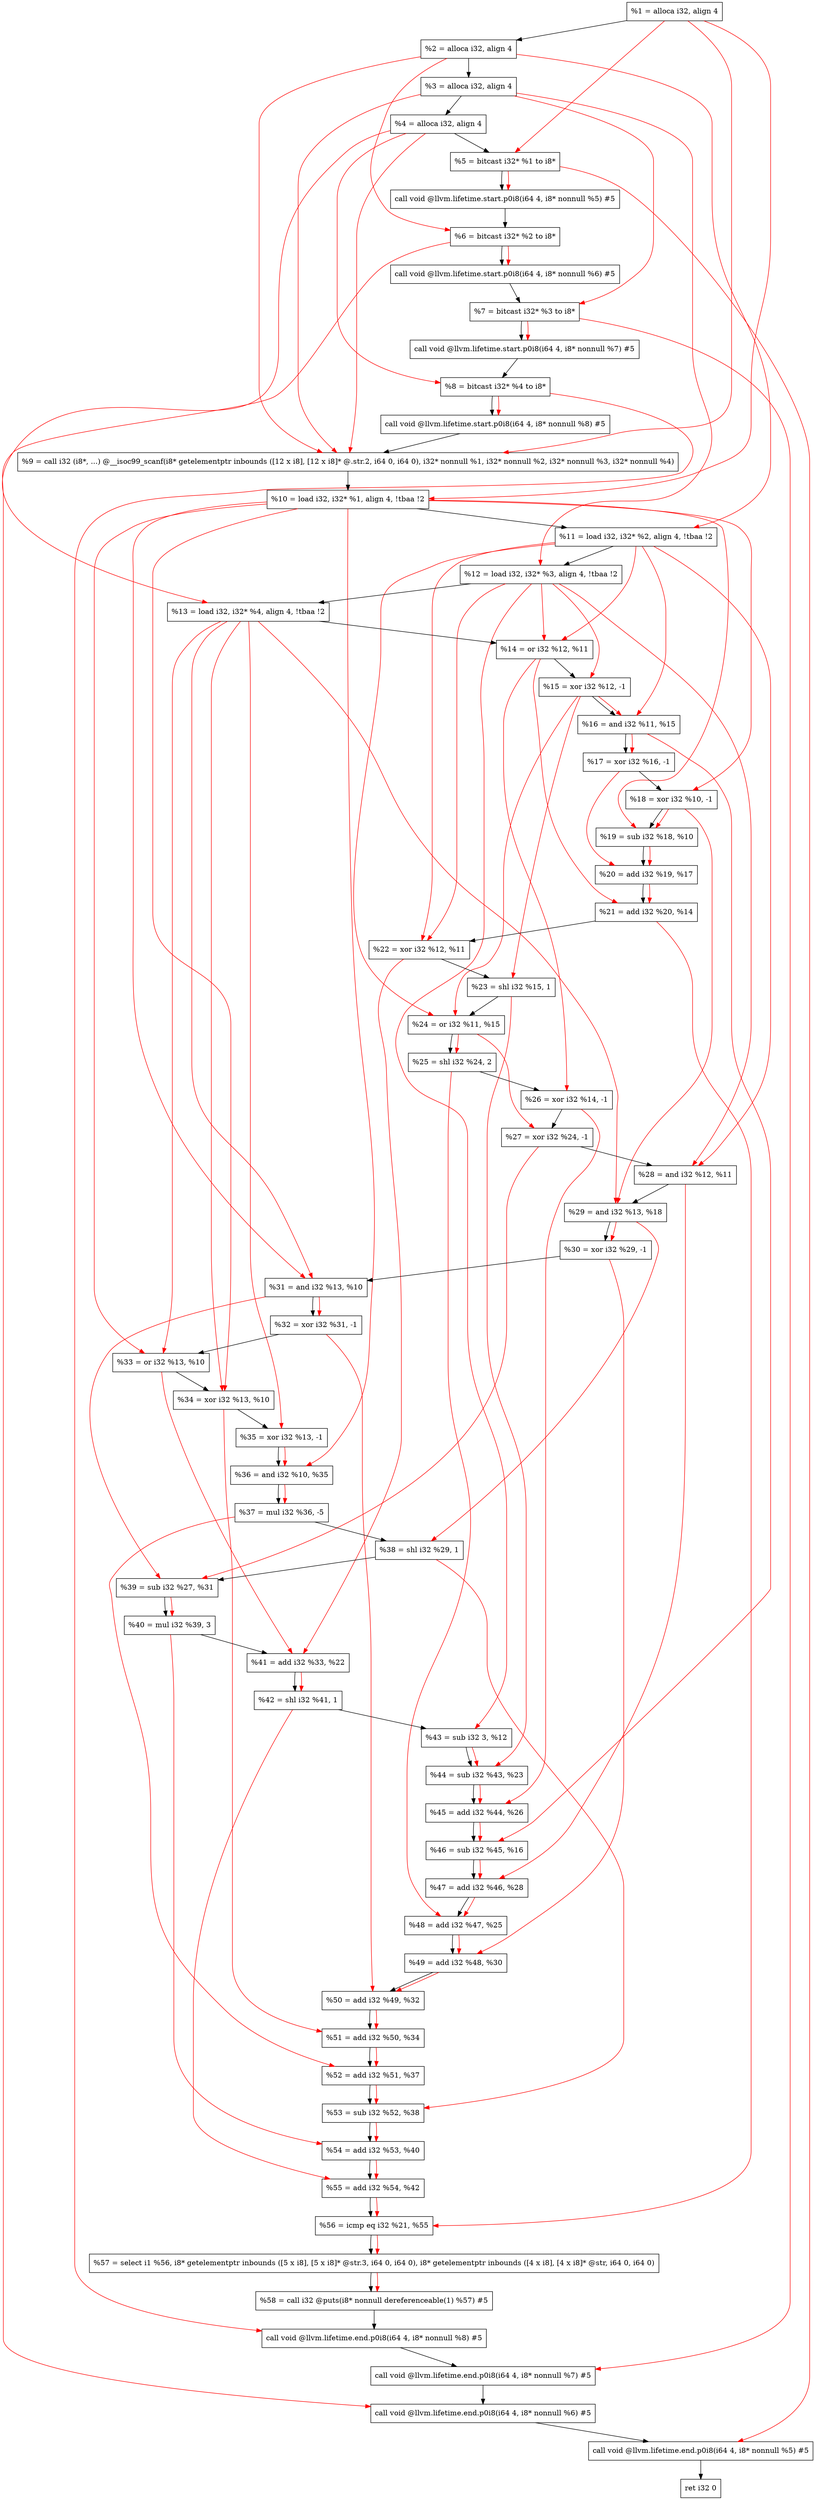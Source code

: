 digraph "DFG for'main' function" {
	Node0x22c7d98[shape=record, label="  %1 = alloca i32, align 4"];
	Node0x22c7e18[shape=record, label="  %2 = alloca i32, align 4"];
	Node0x22c7ea8[shape=record, label="  %3 = alloca i32, align 4"];
	Node0x22c7f08[shape=record, label="  %4 = alloca i32, align 4"];
	Node0x22c7fb8[shape=record, label="  %5 = bitcast i32* %1 to i8*"];
	Node0x22c83e8[shape=record, label="  call void @llvm.lifetime.start.p0i8(i64 4, i8* nonnull %5) #5"];
	Node0x22c84c8[shape=record, label="  %6 = bitcast i32* %2 to i8*"];
	Node0x22c85c8[shape=record, label="  call void @llvm.lifetime.start.p0i8(i64 4, i8* nonnull %6) #5"];
	Node0x22c8688[shape=record, label="  %7 = bitcast i32* %3 to i8*"];
	Node0x22c8738[shape=record, label="  call void @llvm.lifetime.start.p0i8(i64 4, i8* nonnull %7) #5"];
	Node0x22c87f8[shape=record, label="  %8 = bitcast i32* %4 to i8*"];
	Node0x22c88a8[shape=record, label="  call void @llvm.lifetime.start.p0i8(i64 4, i8* nonnull %8) #5"];
	Node0x22c2bd0[shape=record, label="  %9 = call i32 (i8*, ...) @__isoc99_scanf(i8* getelementptr inbounds ([12 x i8], [12 x i8]* @.str.2, i64 0, i64 0), i32* nonnull %1, i32* nonnull %2, i32* nonnull %3, i32* nonnull %4)"];
	Node0x22c8aa8[shape=record, label="  %10 = load i32, i32* %1, align 4, !tbaa !2"];
	Node0x22c9a18[shape=record, label="  %11 = load i32, i32* %2, align 4, !tbaa !2"];
	Node0x22ca088[shape=record, label="  %12 = load i32, i32* %3, align 4, !tbaa !2"];
	Node0x22ca0e8[shape=record, label="  %13 = load i32, i32* %4, align 4, !tbaa !2"];
	Node0x22ca160[shape=record, label="  %14 = or i32 %12, %11"];
	Node0x22ca1d0[shape=record, label="  %15 = xor i32 %12, -1"];
	Node0x22ca240[shape=record, label="  %16 = and i32 %11, %15"];
	Node0x22ca2b0[shape=record, label="  %17 = xor i32 %16, -1"];
	Node0x22ca320[shape=record, label="  %18 = xor i32 %10, -1"];
	Node0x22ca390[shape=record, label="  %19 = sub i32 %18, %10"];
	Node0x22ca400[shape=record, label="  %20 = add i32 %19, %17"];
	Node0x22ca470[shape=record, label="  %21 = add i32 %20, %14"];
	Node0x22ca4e0[shape=record, label="  %22 = xor i32 %12, %11"];
	Node0x22ca550[shape=record, label="  %23 = shl i32 %15, 1"];
	Node0x22ca5c0[shape=record, label="  %24 = or i32 %11, %15"];
	Node0x22ca630[shape=record, label="  %25 = shl i32 %24, 2"];
	Node0x22ca6a0[shape=record, label="  %26 = xor i32 %14, -1"];
	Node0x22ca710[shape=record, label="  %27 = xor i32 %24, -1"];
	Node0x22ca780[shape=record, label="  %28 = and i32 %12, %11"];
	Node0x22ca7f0[shape=record, label="  %29 = and i32 %13, %18"];
	Node0x22ca860[shape=record, label="  %30 = xor i32 %29, -1"];
	Node0x22ca8d0[shape=record, label="  %31 = and i32 %13, %10"];
	Node0x22ca940[shape=record, label="  %32 = xor i32 %31, -1"];
	Node0x22ca9b0[shape=record, label="  %33 = or i32 %13, %10"];
	Node0x22caa20[shape=record, label="  %34 = xor i32 %13, %10"];
	Node0x22caa90[shape=record, label="  %35 = xor i32 %13, -1"];
	Node0x22cab00[shape=record, label="  %36 = and i32 %10, %35"];
	Node0x22cab70[shape=record, label="  %37 = mul i32 %36, -5"];
	Node0x22cabe0[shape=record, label="  %38 = shl i32 %29, 1"];
	Node0x22cac50[shape=record, label="  %39 = sub i32 %27, %31"];
	Node0x22cacc0[shape=record, label="  %40 = mul i32 %39, 3"];
	Node0x22cad30[shape=record, label="  %41 = add i32 %33, %22"];
	Node0x22cada0[shape=record, label="  %42 = shl i32 %41, 1"];
	Node0x22cae10[shape=record, label="  %43 = sub i32 3, %12"];
	Node0x22cae80[shape=record, label="  %44 = sub i32 %43, %23"];
	Node0x22caef0[shape=record, label="  %45 = add i32 %44, %26"];
	Node0x22caf60[shape=record, label="  %46 = sub i32 %45, %16"];
	Node0x22cafd0[shape=record, label="  %47 = add i32 %46, %28"];
	Node0x22cb040[shape=record, label="  %48 = add i32 %47, %25"];
	Node0x22cb0b0[shape=record, label="  %49 = add i32 %48, %30"];
	Node0x22cb120[shape=record, label="  %50 = add i32 %49, %32"];
	Node0x22cb190[shape=record, label="  %51 = add i32 %50, %34"];
	Node0x22cb200[shape=record, label="  %52 = add i32 %51, %37"];
	Node0x22cb270[shape=record, label="  %53 = sub i32 %52, %38"];
	Node0x22cb2e0[shape=record, label="  %54 = add i32 %53, %40"];
	Node0x22cb350[shape=record, label="  %55 = add i32 %54, %42"];
	Node0x22cb3c0[shape=record, label="  %56 = icmp eq i32 %21, %55"];
	Node0x22678b8[shape=record, label="  %57 = select i1 %56, i8* getelementptr inbounds ([5 x i8], [5 x i8]* @str.3, i64 0, i64 0), i8* getelementptr inbounds ([4 x i8], [4 x i8]* @str, i64 0, i64 0)"];
	Node0x22cb450[shape=record, label="  %58 = call i32 @puts(i8* nonnull dereferenceable(1) %57) #5"];
	Node0x22cb6f8[shape=record, label="  call void @llvm.lifetime.end.p0i8(i64 4, i8* nonnull %8) #5"];
	Node0x22cb858[shape=record, label="  call void @llvm.lifetime.end.p0i8(i64 4, i8* nonnull %7) #5"];
	Node0x22cb968[shape=record, label="  call void @llvm.lifetime.end.p0i8(i64 4, i8* nonnull %6) #5"];
	Node0x22cba78[shape=record, label="  call void @llvm.lifetime.end.p0i8(i64 4, i8* nonnull %5) #5"];
	Node0x22cbb38[shape=record, label="  ret i32 0"];
	Node0x22c7d98 -> Node0x22c7e18;
	Node0x22c7e18 -> Node0x22c7ea8;
	Node0x22c7ea8 -> Node0x22c7f08;
	Node0x22c7f08 -> Node0x22c7fb8;
	Node0x22c7fb8 -> Node0x22c83e8;
	Node0x22c83e8 -> Node0x22c84c8;
	Node0x22c84c8 -> Node0x22c85c8;
	Node0x22c85c8 -> Node0x22c8688;
	Node0x22c8688 -> Node0x22c8738;
	Node0x22c8738 -> Node0x22c87f8;
	Node0x22c87f8 -> Node0x22c88a8;
	Node0x22c88a8 -> Node0x22c2bd0;
	Node0x22c2bd0 -> Node0x22c8aa8;
	Node0x22c8aa8 -> Node0x22c9a18;
	Node0x22c9a18 -> Node0x22ca088;
	Node0x22ca088 -> Node0x22ca0e8;
	Node0x22ca0e8 -> Node0x22ca160;
	Node0x22ca160 -> Node0x22ca1d0;
	Node0x22ca1d0 -> Node0x22ca240;
	Node0x22ca240 -> Node0x22ca2b0;
	Node0x22ca2b0 -> Node0x22ca320;
	Node0x22ca320 -> Node0x22ca390;
	Node0x22ca390 -> Node0x22ca400;
	Node0x22ca400 -> Node0x22ca470;
	Node0x22ca470 -> Node0x22ca4e0;
	Node0x22ca4e0 -> Node0x22ca550;
	Node0x22ca550 -> Node0x22ca5c0;
	Node0x22ca5c0 -> Node0x22ca630;
	Node0x22ca630 -> Node0x22ca6a0;
	Node0x22ca6a0 -> Node0x22ca710;
	Node0x22ca710 -> Node0x22ca780;
	Node0x22ca780 -> Node0x22ca7f0;
	Node0x22ca7f0 -> Node0x22ca860;
	Node0x22ca860 -> Node0x22ca8d0;
	Node0x22ca8d0 -> Node0x22ca940;
	Node0x22ca940 -> Node0x22ca9b0;
	Node0x22ca9b0 -> Node0x22caa20;
	Node0x22caa20 -> Node0x22caa90;
	Node0x22caa90 -> Node0x22cab00;
	Node0x22cab00 -> Node0x22cab70;
	Node0x22cab70 -> Node0x22cabe0;
	Node0x22cabe0 -> Node0x22cac50;
	Node0x22cac50 -> Node0x22cacc0;
	Node0x22cacc0 -> Node0x22cad30;
	Node0x22cad30 -> Node0x22cada0;
	Node0x22cada0 -> Node0x22cae10;
	Node0x22cae10 -> Node0x22cae80;
	Node0x22cae80 -> Node0x22caef0;
	Node0x22caef0 -> Node0x22caf60;
	Node0x22caf60 -> Node0x22cafd0;
	Node0x22cafd0 -> Node0x22cb040;
	Node0x22cb040 -> Node0x22cb0b0;
	Node0x22cb0b0 -> Node0x22cb120;
	Node0x22cb120 -> Node0x22cb190;
	Node0x22cb190 -> Node0x22cb200;
	Node0x22cb200 -> Node0x22cb270;
	Node0x22cb270 -> Node0x22cb2e0;
	Node0x22cb2e0 -> Node0x22cb350;
	Node0x22cb350 -> Node0x22cb3c0;
	Node0x22cb3c0 -> Node0x22678b8;
	Node0x22678b8 -> Node0x22cb450;
	Node0x22cb450 -> Node0x22cb6f8;
	Node0x22cb6f8 -> Node0x22cb858;
	Node0x22cb858 -> Node0x22cb968;
	Node0x22cb968 -> Node0x22cba78;
	Node0x22cba78 -> Node0x22cbb38;
edge [color=red]
	Node0x22c7d98 -> Node0x22c7fb8;
	Node0x22c7fb8 -> Node0x22c83e8;
	Node0x22c7e18 -> Node0x22c84c8;
	Node0x22c84c8 -> Node0x22c85c8;
	Node0x22c7ea8 -> Node0x22c8688;
	Node0x22c8688 -> Node0x22c8738;
	Node0x22c7f08 -> Node0x22c87f8;
	Node0x22c87f8 -> Node0x22c88a8;
	Node0x22c7d98 -> Node0x22c2bd0;
	Node0x22c7e18 -> Node0x22c2bd0;
	Node0x22c7ea8 -> Node0x22c2bd0;
	Node0x22c7f08 -> Node0x22c2bd0;
	Node0x22c7d98 -> Node0x22c8aa8;
	Node0x22c7e18 -> Node0x22c9a18;
	Node0x22c7ea8 -> Node0x22ca088;
	Node0x22c7f08 -> Node0x22ca0e8;
	Node0x22ca088 -> Node0x22ca160;
	Node0x22c9a18 -> Node0x22ca160;
	Node0x22ca088 -> Node0x22ca1d0;
	Node0x22c9a18 -> Node0x22ca240;
	Node0x22ca1d0 -> Node0x22ca240;
	Node0x22ca240 -> Node0x22ca2b0;
	Node0x22c8aa8 -> Node0x22ca320;
	Node0x22ca320 -> Node0x22ca390;
	Node0x22c8aa8 -> Node0x22ca390;
	Node0x22ca390 -> Node0x22ca400;
	Node0x22ca2b0 -> Node0x22ca400;
	Node0x22ca400 -> Node0x22ca470;
	Node0x22ca160 -> Node0x22ca470;
	Node0x22ca088 -> Node0x22ca4e0;
	Node0x22c9a18 -> Node0x22ca4e0;
	Node0x22ca1d0 -> Node0x22ca550;
	Node0x22c9a18 -> Node0x22ca5c0;
	Node0x22ca1d0 -> Node0x22ca5c0;
	Node0x22ca5c0 -> Node0x22ca630;
	Node0x22ca160 -> Node0x22ca6a0;
	Node0x22ca5c0 -> Node0x22ca710;
	Node0x22ca088 -> Node0x22ca780;
	Node0x22c9a18 -> Node0x22ca780;
	Node0x22ca0e8 -> Node0x22ca7f0;
	Node0x22ca320 -> Node0x22ca7f0;
	Node0x22ca7f0 -> Node0x22ca860;
	Node0x22ca0e8 -> Node0x22ca8d0;
	Node0x22c8aa8 -> Node0x22ca8d0;
	Node0x22ca8d0 -> Node0x22ca940;
	Node0x22ca0e8 -> Node0x22ca9b0;
	Node0x22c8aa8 -> Node0x22ca9b0;
	Node0x22ca0e8 -> Node0x22caa20;
	Node0x22c8aa8 -> Node0x22caa20;
	Node0x22ca0e8 -> Node0x22caa90;
	Node0x22c8aa8 -> Node0x22cab00;
	Node0x22caa90 -> Node0x22cab00;
	Node0x22cab00 -> Node0x22cab70;
	Node0x22ca7f0 -> Node0x22cabe0;
	Node0x22ca710 -> Node0x22cac50;
	Node0x22ca8d0 -> Node0x22cac50;
	Node0x22cac50 -> Node0x22cacc0;
	Node0x22ca9b0 -> Node0x22cad30;
	Node0x22ca4e0 -> Node0x22cad30;
	Node0x22cad30 -> Node0x22cada0;
	Node0x22ca088 -> Node0x22cae10;
	Node0x22cae10 -> Node0x22cae80;
	Node0x22ca550 -> Node0x22cae80;
	Node0x22cae80 -> Node0x22caef0;
	Node0x22ca6a0 -> Node0x22caef0;
	Node0x22caef0 -> Node0x22caf60;
	Node0x22ca240 -> Node0x22caf60;
	Node0x22caf60 -> Node0x22cafd0;
	Node0x22ca780 -> Node0x22cafd0;
	Node0x22cafd0 -> Node0x22cb040;
	Node0x22ca630 -> Node0x22cb040;
	Node0x22cb040 -> Node0x22cb0b0;
	Node0x22ca860 -> Node0x22cb0b0;
	Node0x22cb0b0 -> Node0x22cb120;
	Node0x22ca940 -> Node0x22cb120;
	Node0x22cb120 -> Node0x22cb190;
	Node0x22caa20 -> Node0x22cb190;
	Node0x22cb190 -> Node0x22cb200;
	Node0x22cab70 -> Node0x22cb200;
	Node0x22cb200 -> Node0x22cb270;
	Node0x22cabe0 -> Node0x22cb270;
	Node0x22cb270 -> Node0x22cb2e0;
	Node0x22cacc0 -> Node0x22cb2e0;
	Node0x22cb2e0 -> Node0x22cb350;
	Node0x22cada0 -> Node0x22cb350;
	Node0x22ca470 -> Node0x22cb3c0;
	Node0x22cb350 -> Node0x22cb3c0;
	Node0x22cb3c0 -> Node0x22678b8;
	Node0x22678b8 -> Node0x22cb450;
	Node0x22c87f8 -> Node0x22cb6f8;
	Node0x22c8688 -> Node0x22cb858;
	Node0x22c84c8 -> Node0x22cb968;
	Node0x22c7fb8 -> Node0x22cba78;
}
